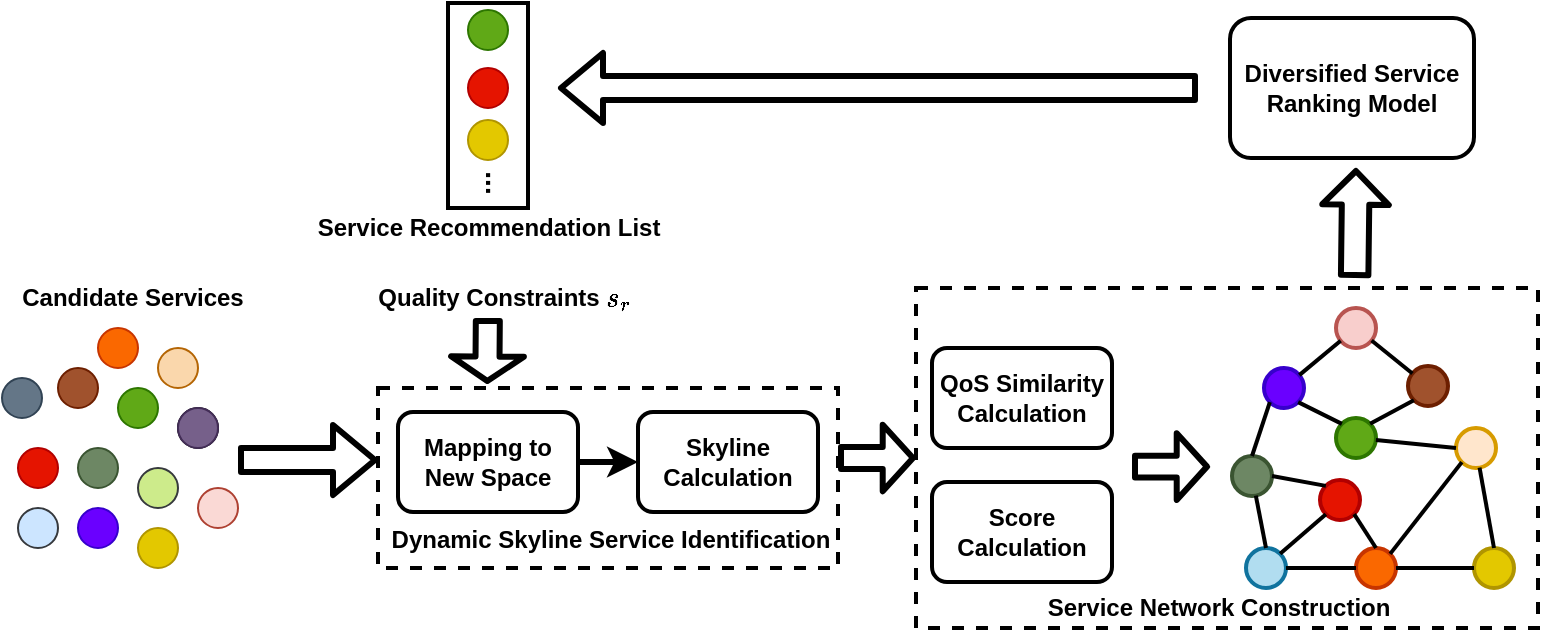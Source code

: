 <mxfile version="13.1.3" type="github">
  <diagram id="sd3B13jJpRDf2u8jtMgA" name="Page-1">
    <mxGraphModel dx="1248" dy="632" grid="1" gridSize="10" guides="1" tooltips="1" connect="1" arrows="1" fold="1" page="1" pageScale="1" pageWidth="827" pageHeight="1169" math="1" shadow="0">
      <root>
        <mxCell id="0" />
        <mxCell id="1" parent="0" />
        <mxCell id="cKlKM32kicbf2RL1kfpF-78" value="" style="rounded=0;whiteSpace=wrap;html=1;fillColor=none;dashed=1;strokeWidth=2;" parent="1" vertex="1">
          <mxGeometry x="499" y="420" width="311" height="170" as="geometry" />
        </mxCell>
        <mxCell id="cKlKM32kicbf2RL1kfpF-74" value="" style="rounded=0;whiteSpace=wrap;html=1;fillColor=none;strokeWidth=2;" parent="1" vertex="1">
          <mxGeometry x="265" y="277.5" width="40" height="102.5" as="geometry" />
        </mxCell>
        <mxCell id="cKlKM32kicbf2RL1kfpF-67" value="" style="rounded=0;whiteSpace=wrap;html=1;fillColor=none;dashed=1;strokeWidth=2;" parent="1" vertex="1">
          <mxGeometry x="230" y="470" width="230" height="90" as="geometry" />
        </mxCell>
        <mxCell id="WeZ2IR0lr3XahTYSVris-6" value="" style="ellipse;whiteSpace=wrap;html=1;aspect=fixed;fillColor=#fa6800;strokeColor=#C73500;fontColor=#ffffff;" parent="1" vertex="1">
          <mxGeometry x="90" y="440" width="20" height="20" as="geometry" />
        </mxCell>
        <mxCell id="cKlKM32kicbf2RL1kfpF-1" value="" style="ellipse;whiteSpace=wrap;html=1;aspect=fixed;fillColor=#60a917;strokeColor=#2D7600;fontColor=#ffffff;" parent="1" vertex="1">
          <mxGeometry x="100" y="470" width="20" height="20" as="geometry" />
        </mxCell>
        <mxCell id="cKlKM32kicbf2RL1kfpF-4" value="" style="ellipse;whiteSpace=wrap;html=1;aspect=fixed;fillColor=#fad7ac;strokeColor=#b46504;" parent="1" vertex="1">
          <mxGeometry x="120" y="450" width="20" height="20" as="geometry" />
        </mxCell>
        <mxCell id="cKlKM32kicbf2RL1kfpF-5" value="" style="ellipse;whiteSpace=wrap;html=1;aspect=fixed;fillColor=none;" parent="1" vertex="1">
          <mxGeometry x="130" y="480" width="20" height="20" as="geometry" />
        </mxCell>
        <mxCell id="cKlKM32kicbf2RL1kfpF-6" value="" style="ellipse;whiteSpace=wrap;html=1;aspect=fixed;fillColor=#76608a;strokeColor=#432D57;fontColor=#ffffff;" parent="1" vertex="1">
          <mxGeometry x="130" y="480" width="20" height="20" as="geometry" />
        </mxCell>
        <mxCell id="cKlKM32kicbf2RL1kfpF-7" value="" style="ellipse;whiteSpace=wrap;html=1;aspect=fixed;fillColor=#a0522d;strokeColor=#6D1F00;fontColor=#ffffff;" parent="1" vertex="1">
          <mxGeometry x="70" y="460" width="20" height="20" as="geometry" />
        </mxCell>
        <mxCell id="cKlKM32kicbf2RL1kfpF-8" value="" style="ellipse;whiteSpace=wrap;html=1;aspect=fixed;fillColor=#6d8764;strokeColor=#3A5431;fontColor=#ffffff;" parent="1" vertex="1">
          <mxGeometry x="80" y="500" width="20" height="20" as="geometry" />
        </mxCell>
        <mxCell id="cKlKM32kicbf2RL1kfpF-9" value="" style="ellipse;whiteSpace=wrap;html=1;aspect=fixed;fillColor=#cdeb8b;strokeColor=#36393d;" parent="1" vertex="1">
          <mxGeometry x="110" y="510" width="20" height="20" as="geometry" />
        </mxCell>
        <mxCell id="cKlKM32kicbf2RL1kfpF-10" value="" style="ellipse;whiteSpace=wrap;html=1;aspect=fixed;fillColor=#fad9d5;strokeColor=#ae4132;" parent="1" vertex="1">
          <mxGeometry x="140" y="520" width="20" height="20" as="geometry" />
        </mxCell>
        <mxCell id="cKlKM32kicbf2RL1kfpF-11" value="" style="ellipse;whiteSpace=wrap;html=1;aspect=fixed;fillColor=#e51400;strokeColor=#B20000;fontColor=#ffffff;" parent="1" vertex="1">
          <mxGeometry x="50" y="500" width="20" height="20" as="geometry" />
        </mxCell>
        <mxCell id="cKlKM32kicbf2RL1kfpF-12" value="" style="ellipse;whiteSpace=wrap;html=1;aspect=fixed;fillColor=#6a00ff;strokeColor=#3700CC;fontColor=#ffffff;" parent="1" vertex="1">
          <mxGeometry x="80" y="530" width="20" height="20" as="geometry" />
        </mxCell>
        <mxCell id="cKlKM32kicbf2RL1kfpF-13" value="&lt;b&gt;Candidate&amp;nbsp;Services&lt;/b&gt;" style="text;html=1;align=center;verticalAlign=middle;resizable=0;points=[];autosize=1;" parent="1" vertex="1">
          <mxGeometry x="42" y="415" width="130" height="20" as="geometry" />
        </mxCell>
        <mxCell id="cKlKM32kicbf2RL1kfpF-17" value="&lt;b&gt;Mapping&amp;nbsp;to New Space&lt;/b&gt;" style="rounded=1;whiteSpace=wrap;html=1;strokeWidth=2;" parent="1" vertex="1">
          <mxGeometry x="240" y="482" width="90" height="50" as="geometry" />
        </mxCell>
        <mxCell id="cKlKM32kicbf2RL1kfpF-19" value="&lt;b&gt;Skyline Calculation&lt;/b&gt;" style="rounded=1;whiteSpace=wrap;html=1;strokeWidth=2;" parent="1" vertex="1">
          <mxGeometry x="360" y="482" width="90" height="50" as="geometry" />
        </mxCell>
        <mxCell id="cKlKM32kicbf2RL1kfpF-20" value="&lt;b&gt;QoS Similarity Calculation&lt;/b&gt;" style="rounded=1;whiteSpace=wrap;html=1;strokeWidth=2;" parent="1" vertex="1">
          <mxGeometry x="507" y="450" width="90" height="50" as="geometry" />
        </mxCell>
        <mxCell id="cKlKM32kicbf2RL1kfpF-21" value="$$s_r$$" style="text;html=1;align=center;verticalAlign=middle;resizable=0;points=[];autosize=1;" parent="1" vertex="1">
          <mxGeometry x="320" y="415" width="60" height="20" as="geometry" />
        </mxCell>
        <mxCell id="cKlKM32kicbf2RL1kfpF-26" value="&lt;b&gt;Quality Constraints&lt;/b&gt;" style="text;html=1;align=center;verticalAlign=middle;resizable=0;points=[];autosize=1;" parent="1" vertex="1">
          <mxGeometry x="220" y="415" width="130" height="20" as="geometry" />
        </mxCell>
        <mxCell id="cKlKM32kicbf2RL1kfpF-28" value="&lt;b&gt;Dynamic Skyline Service Identification&lt;/b&gt;" style="text;html=1;align=center;verticalAlign=middle;resizable=0;points=[];autosize=1;" parent="1" vertex="1">
          <mxGeometry x="231" y="536" width="230" height="20" as="geometry" />
        </mxCell>
        <mxCell id="cKlKM32kicbf2RL1kfpF-29" value="" style="ellipse;whiteSpace=wrap;html=1;aspect=fixed;fillColor=#f8cecc;strokeColor=#b85450;strokeWidth=2;" parent="1" vertex="1">
          <mxGeometry x="709" y="430" width="20" height="20" as="geometry" />
        </mxCell>
        <mxCell id="cKlKM32kicbf2RL1kfpF-30" value="" style="ellipse;whiteSpace=wrap;html=1;aspect=fixed;fillColor=#6a00ff;strokeColor=#3700CC;fontColor=#ffffff;strokeWidth=2;" parent="1" vertex="1">
          <mxGeometry x="673" y="460" width="20" height="20" as="geometry" />
        </mxCell>
        <mxCell id="cKlKM32kicbf2RL1kfpF-31" value="" style="ellipse;whiteSpace=wrap;html=1;aspect=fixed;fillColor=#a0522d;strokeColor=#6D1F00;fontColor=#ffffff;strokeWidth=2;" parent="1" vertex="1">
          <mxGeometry x="745" y="459" width="20" height="20" as="geometry" />
        </mxCell>
        <mxCell id="cKlKM32kicbf2RL1kfpF-32" value="" style="ellipse;whiteSpace=wrap;html=1;aspect=fixed;fillColor=#60a917;strokeColor=#2D7600;fontColor=#ffffff;strokeWidth=2;" parent="1" vertex="1">
          <mxGeometry x="709" y="485" width="20" height="20" as="geometry" />
        </mxCell>
        <mxCell id="cKlKM32kicbf2RL1kfpF-33" value="" style="ellipse;whiteSpace=wrap;html=1;aspect=fixed;fillColor=#6d8764;strokeColor=#3A5431;fontColor=#ffffff;strokeWidth=2;" parent="1" vertex="1">
          <mxGeometry x="657" y="504" width="20" height="20" as="geometry" />
        </mxCell>
        <mxCell id="cKlKM32kicbf2RL1kfpF-34" value="" style="ellipse;whiteSpace=wrap;html=1;aspect=fixed;fillColor=#b1ddf0;strokeColor=#10739e;strokeWidth=2;" parent="1" vertex="1">
          <mxGeometry x="664" y="550" width="20" height="20" as="geometry" />
        </mxCell>
        <mxCell id="cKlKM32kicbf2RL1kfpF-35" value="" style="ellipse;whiteSpace=wrap;html=1;aspect=fixed;fillColor=#e51400;strokeColor=#B20000;fontColor=#ffffff;strokeWidth=2;" parent="1" vertex="1">
          <mxGeometry x="701" y="516" width="20" height="20" as="geometry" />
        </mxCell>
        <mxCell id="cKlKM32kicbf2RL1kfpF-36" value="" style="ellipse;whiteSpace=wrap;html=1;aspect=fixed;fillColor=#fa6800;strokeColor=#C73500;fontColor=#ffffff;strokeWidth=2;" parent="1" vertex="1">
          <mxGeometry x="719" y="550" width="20" height="20" as="geometry" />
        </mxCell>
        <mxCell id="cKlKM32kicbf2RL1kfpF-37" value="" style="ellipse;whiteSpace=wrap;html=1;aspect=fixed;fillColor=#e3c800;strokeColor=#B09500;fontColor=#ffffff;strokeWidth=2;" parent="1" vertex="1">
          <mxGeometry x="778" y="550" width="20" height="20" as="geometry" />
        </mxCell>
        <mxCell id="cKlKM32kicbf2RL1kfpF-38" value="" style="ellipse;whiteSpace=wrap;html=1;aspect=fixed;fillColor=#ffe6cc;strokeColor=#d79b00;strokeWidth=2;" parent="1" vertex="1">
          <mxGeometry x="769" y="490" width="20" height="20" as="geometry" />
        </mxCell>
        <mxCell id="cKlKM32kicbf2RL1kfpF-39" value="" style="ellipse;whiteSpace=wrap;html=1;aspect=fixed;fillColor=#e3c800;strokeColor=#B09500;fontColor=#ffffff;" parent="1" vertex="1">
          <mxGeometry x="110" y="540" width="20" height="20" as="geometry" />
        </mxCell>
        <mxCell id="cKlKM32kicbf2RL1kfpF-40" value="" style="ellipse;whiteSpace=wrap;html=1;aspect=fixed;fillColor=#cce5ff;strokeColor=#36393d;" parent="1" vertex="1">
          <mxGeometry x="50" y="530" width="20" height="20" as="geometry" />
        </mxCell>
        <mxCell id="cKlKM32kicbf2RL1kfpF-42" value="" style="endArrow=none;html=1;strokeWidth=2;" parent="1" source="cKlKM32kicbf2RL1kfpF-31" target="cKlKM32kicbf2RL1kfpF-29" edge="1">
          <mxGeometry width="50" height="50" relative="1" as="geometry">
            <mxPoint x="709" y="370" as="sourcePoint" />
            <mxPoint x="759" y="320" as="targetPoint" />
          </mxGeometry>
        </mxCell>
        <mxCell id="cKlKM32kicbf2RL1kfpF-44" value="" style="endArrow=none;html=1;strokeWidth=2;" parent="1" source="cKlKM32kicbf2RL1kfpF-30" target="cKlKM32kicbf2RL1kfpF-29" edge="1">
          <mxGeometry width="50" height="50" relative="1" as="geometry">
            <mxPoint x="759" y="650" as="sourcePoint" />
            <mxPoint x="809" y="600" as="targetPoint" />
          </mxGeometry>
        </mxCell>
        <mxCell id="cKlKM32kicbf2RL1kfpF-45" value="" style="endArrow=none;html=1;exitX=0.5;exitY=0;exitDx=0;exitDy=0;strokeWidth=2;" parent="1" source="cKlKM32kicbf2RL1kfpF-34" target="cKlKM32kicbf2RL1kfpF-33" edge="1">
          <mxGeometry width="50" height="50" relative="1" as="geometry">
            <mxPoint x="679" y="550" as="sourcePoint" />
            <mxPoint x="759" y="590" as="targetPoint" />
          </mxGeometry>
        </mxCell>
        <mxCell id="cKlKM32kicbf2RL1kfpF-46" value="" style="endArrow=none;html=1;exitX=1;exitY=0.5;exitDx=0;exitDy=0;strokeWidth=2;" parent="1" source="cKlKM32kicbf2RL1kfpF-36" target="cKlKM32kicbf2RL1kfpF-37" edge="1">
          <mxGeometry width="50" height="50" relative="1" as="geometry">
            <mxPoint x="739" y="630" as="sourcePoint" />
            <mxPoint x="789" y="580" as="targetPoint" />
          </mxGeometry>
        </mxCell>
        <mxCell id="cKlKM32kicbf2RL1kfpF-48" value="" style="endArrow=none;html=1;entryX=0.5;entryY=0;entryDx=0;entryDy=0;strokeWidth=2;" parent="1" source="cKlKM32kicbf2RL1kfpF-38" target="cKlKM32kicbf2RL1kfpF-37" edge="1">
          <mxGeometry width="50" height="50" relative="1" as="geometry">
            <mxPoint x="749" y="570" as="sourcePoint" />
            <mxPoint x="780.056" y="554.472" as="targetPoint" />
          </mxGeometry>
        </mxCell>
        <mxCell id="cKlKM32kicbf2RL1kfpF-49" value="" style="endArrow=none;html=1;exitX=0;exitY=0.5;exitDx=0;exitDy=0;strokeWidth=2;" parent="1" source="cKlKM32kicbf2RL1kfpF-38" target="cKlKM32kicbf2RL1kfpF-32" edge="1">
          <mxGeometry width="50" height="50" relative="1" as="geometry">
            <mxPoint x="759" y="580" as="sourcePoint" />
            <mxPoint x="790.056" y="564.472" as="targetPoint" />
          </mxGeometry>
        </mxCell>
        <mxCell id="cKlKM32kicbf2RL1kfpF-50" value="" style="endArrow=none;html=1;exitX=1;exitY=0.5;exitDx=0;exitDy=0;entryX=0;entryY=0.5;entryDx=0;entryDy=0;strokeWidth=2;" parent="1" source="cKlKM32kicbf2RL1kfpF-34" target="cKlKM32kicbf2RL1kfpF-36" edge="1">
          <mxGeometry width="50" height="50" relative="1" as="geometry">
            <mxPoint x="769" y="590" as="sourcePoint" />
            <mxPoint x="800.056" y="574.472" as="targetPoint" />
          </mxGeometry>
        </mxCell>
        <mxCell id="cKlKM32kicbf2RL1kfpF-51" value="" style="endArrow=none;html=1;exitX=1;exitY=0.5;exitDx=0;exitDy=0;entryX=0;entryY=0;entryDx=0;entryDy=0;strokeWidth=2;" parent="1" source="cKlKM32kicbf2RL1kfpF-33" target="cKlKM32kicbf2RL1kfpF-35" edge="1">
          <mxGeometry width="50" height="50" relative="1" as="geometry">
            <mxPoint x="779" y="600" as="sourcePoint" />
            <mxPoint x="699" y="530" as="targetPoint" />
          </mxGeometry>
        </mxCell>
        <mxCell id="cKlKM32kicbf2RL1kfpF-52" value="" style="endArrow=none;html=1;exitX=1;exitY=1;exitDx=0;exitDy=0;entryX=0.5;entryY=0;entryDx=0;entryDy=0;strokeWidth=2;" parent="1" source="cKlKM32kicbf2RL1kfpF-35" target="cKlKM32kicbf2RL1kfpF-36" edge="1">
          <mxGeometry width="50" height="50" relative="1" as="geometry">
            <mxPoint x="789" y="610" as="sourcePoint" />
            <mxPoint x="820.056" y="594.472" as="targetPoint" />
          </mxGeometry>
        </mxCell>
        <mxCell id="cKlKM32kicbf2RL1kfpF-53" value="" style="endArrow=none;html=1;exitX=0;exitY=1;exitDx=0;exitDy=0;entryX=0.5;entryY=0;entryDx=0;entryDy=0;strokeWidth=2;" parent="1" source="cKlKM32kicbf2RL1kfpF-30" target="cKlKM32kicbf2RL1kfpF-33" edge="1">
          <mxGeometry width="50" height="50" relative="1" as="geometry">
            <mxPoint x="799" y="620" as="sourcePoint" />
            <mxPoint x="830.056" y="604.472" as="targetPoint" />
          </mxGeometry>
        </mxCell>
        <mxCell id="cKlKM32kicbf2RL1kfpF-54" value="" style="endArrow=none;html=1;exitX=1;exitY=1;exitDx=0;exitDy=0;entryX=0;entryY=0;entryDx=0;entryDy=0;strokeWidth=2;" parent="1" source="cKlKM32kicbf2RL1kfpF-30" target="cKlKM32kicbf2RL1kfpF-32" edge="1">
          <mxGeometry width="50" height="50" relative="1" as="geometry">
            <mxPoint x="809" y="630" as="sourcePoint" />
            <mxPoint x="840.056" y="614.472" as="targetPoint" />
          </mxGeometry>
        </mxCell>
        <mxCell id="cKlKM32kicbf2RL1kfpF-55" value="" style="endArrow=none;html=1;exitX=1;exitY=0;exitDx=0;exitDy=0;entryX=0;entryY=1;entryDx=0;entryDy=0;strokeWidth=2;" parent="1" source="cKlKM32kicbf2RL1kfpF-32" target="cKlKM32kicbf2RL1kfpF-31" edge="1">
          <mxGeometry width="50" height="50" relative="1" as="geometry">
            <mxPoint x="819" y="640" as="sourcePoint" />
            <mxPoint x="850.056" y="624.472" as="targetPoint" />
          </mxGeometry>
        </mxCell>
        <mxCell id="cKlKM32kicbf2RL1kfpF-56" value="" style="endArrow=none;html=1;exitX=1;exitY=0;exitDx=0;exitDy=0;entryX=0;entryY=1;entryDx=0;entryDy=0;strokeWidth=2;" parent="1" source="cKlKM32kicbf2RL1kfpF-36" target="cKlKM32kicbf2RL1kfpF-38" edge="1">
          <mxGeometry width="50" height="50" relative="1" as="geometry">
            <mxPoint x="829" y="650" as="sourcePoint" />
            <mxPoint x="860.056" y="634.472" as="targetPoint" />
          </mxGeometry>
        </mxCell>
        <mxCell id="cKlKM32kicbf2RL1kfpF-57" value="" style="endArrow=none;html=1;exitX=1;exitY=0;exitDx=0;exitDy=0;entryX=0;entryY=1;entryDx=0;entryDy=0;strokeWidth=2;" parent="1" source="cKlKM32kicbf2RL1kfpF-34" target="cKlKM32kicbf2RL1kfpF-35" edge="1">
          <mxGeometry width="50" height="50" relative="1" as="geometry">
            <mxPoint x="839" y="660" as="sourcePoint" />
            <mxPoint x="870.056" y="644.472" as="targetPoint" />
          </mxGeometry>
        </mxCell>
        <mxCell id="cKlKM32kicbf2RL1kfpF-60" value="" style="endArrow=classic;html=1;exitX=1;exitY=0.5;exitDx=0;exitDy=0;entryX=0;entryY=0.5;entryDx=0;entryDy=0;strokeWidth=3;" parent="1" source="cKlKM32kicbf2RL1kfpF-17" target="cKlKM32kicbf2RL1kfpF-19" edge="1">
          <mxGeometry width="50" height="50" relative="1" as="geometry">
            <mxPoint x="310" y="632" as="sourcePoint" />
            <mxPoint x="360" y="582" as="targetPoint" />
          </mxGeometry>
        </mxCell>
        <mxCell id="cKlKM32kicbf2RL1kfpF-62" value="" style="shape=flexArrow;endArrow=classic;html=1;strokeWidth=3;" parent="1" edge="1">
          <mxGeometry width="50" height="50" relative="1" as="geometry">
            <mxPoint x="160" y="506" as="sourcePoint" />
            <mxPoint x="230" y="506" as="targetPoint" />
          </mxGeometry>
        </mxCell>
        <mxCell id="cKlKM32kicbf2RL1kfpF-63" value="" style="shape=flexArrow;endArrow=classic;html=1;strokeWidth=3;endWidth=21.379;endSize=3.076;" parent="1" source="cKlKM32kicbf2RL1kfpF-26" edge="1">
          <mxGeometry width="50" height="50" relative="1" as="geometry">
            <mxPoint x="284.915" y="438.0" as="sourcePoint" />
            <mxPoint x="284.66" y="468" as="targetPoint" />
          </mxGeometry>
        </mxCell>
        <mxCell id="cKlKM32kicbf2RL1kfpF-64" value="&lt;b&gt;Diversified Service Ranking Model&lt;/b&gt;" style="rounded=1;whiteSpace=wrap;html=1;strokeWidth=2;" parent="1" vertex="1">
          <mxGeometry x="656" y="285" width="122" height="70" as="geometry" />
        </mxCell>
        <mxCell id="cKlKM32kicbf2RL1kfpF-65" value="&lt;b&gt;Score Calculation&lt;/b&gt;" style="rounded=1;whiteSpace=wrap;html=1;strokeWidth=2;" parent="1" vertex="1">
          <mxGeometry x="507" y="517" width="90" height="50" as="geometry" />
        </mxCell>
        <mxCell id="cKlKM32kicbf2RL1kfpF-68" value="" style="shape=flexArrow;endArrow=classic;html=1;strokeWidth=3;" parent="1" edge="1">
          <mxGeometry width="50" height="50" relative="1" as="geometry">
            <mxPoint x="640" y="320" as="sourcePoint" />
            <mxPoint x="320" y="320" as="targetPoint" />
          </mxGeometry>
        </mxCell>
        <mxCell id="cKlKM32kicbf2RL1kfpF-69" value="" style="ellipse;whiteSpace=wrap;html=1;aspect=fixed;fillColor=#e51400;strokeColor=#B20000;fontColor=#ffffff;" parent="1" vertex="1">
          <mxGeometry x="275" y="310" width="20" height="20" as="geometry" />
        </mxCell>
        <mxCell id="cKlKM32kicbf2RL1kfpF-70" value="" style="ellipse;whiteSpace=wrap;html=1;aspect=fixed;fillColor=#60a917;strokeColor=#2D7600;fontColor=#ffffff;" parent="1" vertex="1">
          <mxGeometry x="275" y="281" width="20" height="20" as="geometry" />
        </mxCell>
        <mxCell id="cKlKM32kicbf2RL1kfpF-75" value="&lt;b&gt;Service&amp;nbsp;Recommendation&amp;nbsp;List&lt;/b&gt;" style="text;html=1;align=center;verticalAlign=middle;resizable=0;points=[];autosize=1;" parent="1" vertex="1">
          <mxGeometry x="190" y="379.5" width="190" height="20" as="geometry" />
        </mxCell>
        <mxCell id="cKlKM32kicbf2RL1kfpF-79" value="" style="shape=flexArrow;endArrow=classic;html=1;strokeWidth=3;width=8.966;endSize=4.048;endWidth=19.334;entryX=0;entryY=0.5;entryDx=0;entryDy=0;" parent="1" target="cKlKM32kicbf2RL1kfpF-78" edge="1">
          <mxGeometry width="50" height="50" relative="1" as="geometry">
            <mxPoint x="460" y="505" as="sourcePoint" />
            <mxPoint x="487" y="506.0" as="targetPoint" />
          </mxGeometry>
        </mxCell>
        <mxCell id="cKlKM32kicbf2RL1kfpF-82" value="" style="shape=flexArrow;endArrow=classic;html=1;strokeWidth=3;width=8.966;endSize=4.048;endWidth=19.334;entryX=0;entryY=0.5;entryDx=0;entryDy=0;" parent="1" edge="1">
          <mxGeometry width="50" height="50" relative="1" as="geometry">
            <mxPoint x="607" y="509.31" as="sourcePoint" />
            <mxPoint x="646" y="509.31" as="targetPoint" />
          </mxGeometry>
        </mxCell>
        <mxCell id="cKlKM32kicbf2RL1kfpF-83" value="" style="shape=flexArrow;endArrow=classic;html=1;strokeWidth=3;endWidth=16.552;endSize=4.607;width=11.724;" parent="1" edge="1">
          <mxGeometry width="50" height="50" relative="1" as="geometry">
            <mxPoint x="718.31" y="415.0" as="sourcePoint" />
            <mxPoint x="719" y="360" as="targetPoint" />
          </mxGeometry>
        </mxCell>
        <mxCell id="cKlKM32kicbf2RL1kfpF-85" value="&lt;b&gt;&lt;font style=&quot;font-size: 14px&quot;&gt;...&lt;/font&gt;&lt;/b&gt;" style="text;html=1;align=center;verticalAlign=middle;resizable=0;points=[];autosize=1;rotation=90;" parent="1" vertex="1">
          <mxGeometry x="274" y="357" width="30" height="20" as="geometry" />
        </mxCell>
        <mxCell id="cKlKM32kicbf2RL1kfpF-86" value="" style="ellipse;whiteSpace=wrap;html=1;aspect=fixed;fillColor=#e3c800;strokeColor=#B09500;fontColor=#ffffff;" parent="1" vertex="1">
          <mxGeometry x="275" y="336" width="20" height="20" as="geometry" />
        </mxCell>
        <mxCell id="IOah4Ac1rtpJ04W-Qy3I-1" value="&lt;b&gt;Service&amp;nbsp;Network&amp;nbsp;Construction&lt;/b&gt;" style="text;html=1;align=center;verticalAlign=middle;resizable=0;points=[];autosize=1;" parent="1" vertex="1">
          <mxGeometry x="555" y="570" width="190" height="20" as="geometry" />
        </mxCell>
        <mxCell id="ZvSxOfUglyxxoIV_B64p-1" value="" style="ellipse;whiteSpace=wrap;html=1;aspect=fixed;fillColor=#647687;strokeColor=#314354;fontColor=#ffffff;" parent="1" vertex="1">
          <mxGeometry x="42" y="465" width="20" height="20" as="geometry" />
        </mxCell>
      </root>
    </mxGraphModel>
  </diagram>
</mxfile>
